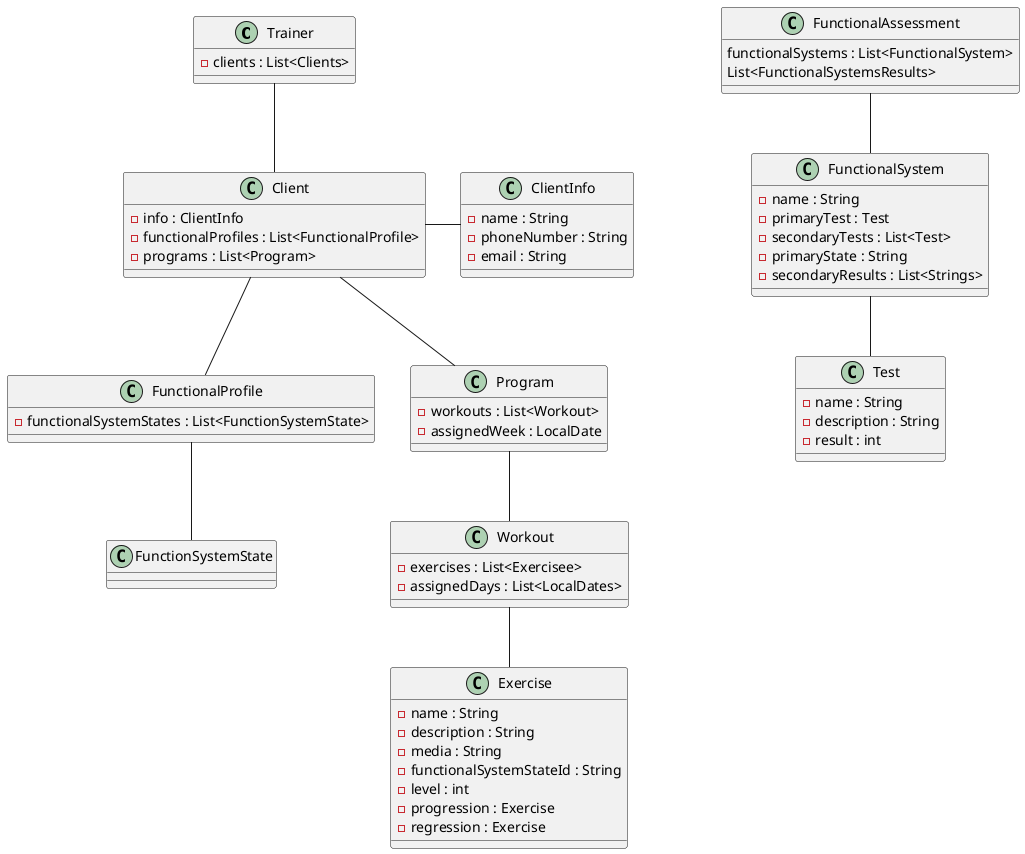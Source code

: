 @startuml

class Trainer {
    - clients : List<Clients>
}

class Client {
    - info : ClientInfo
    - functionalProfiles : List<FunctionalProfile>
    - programs : List<Program>
}

class ClientInfo {
    - name : String
    - phoneNumber : String
    - email : String
}
class FunctionalProfile {
    - functionalSystemStates : List<FunctionSystemState>
}
class FunctionalAssessment {
    functionalSystems : List<FunctionalSystem>
    List<FunctionalSystemsResults>
}
class FunctionalSystem {
    - name : String
    - primaryTest : Test
    - secondaryTests : List<Test>
    - primaryState : String
    - secondaryResults : List<Strings>
}

class Test {
    - name : String
    - description : String
    - result : int
}
class FunctionSystemState {

}

Trainer -- Client
Client - ClientInfo
Client -- FunctionalProfile
Client -- Program
FunctionalAssessment -- FunctionalSystem
FunctionalSystem -- Test
FunctionalProfile -- FunctionSystemState

' ----------------------------------- `

class Program {
    - workouts : List<Workout>
    - assignedWeek : LocalDate
}

class Workout {
    - exercises : List<Exercisee>
    - assignedDays : List<LocalDates>
}
class Exercise {
    - name : String
    - description : String
    - media : String
    - functionalSystemStateId : String
    - level : int
    - progression : Exercise
    - regression : Exercise
}
Program -- Workout
Workout -- Exercise

@enduml
